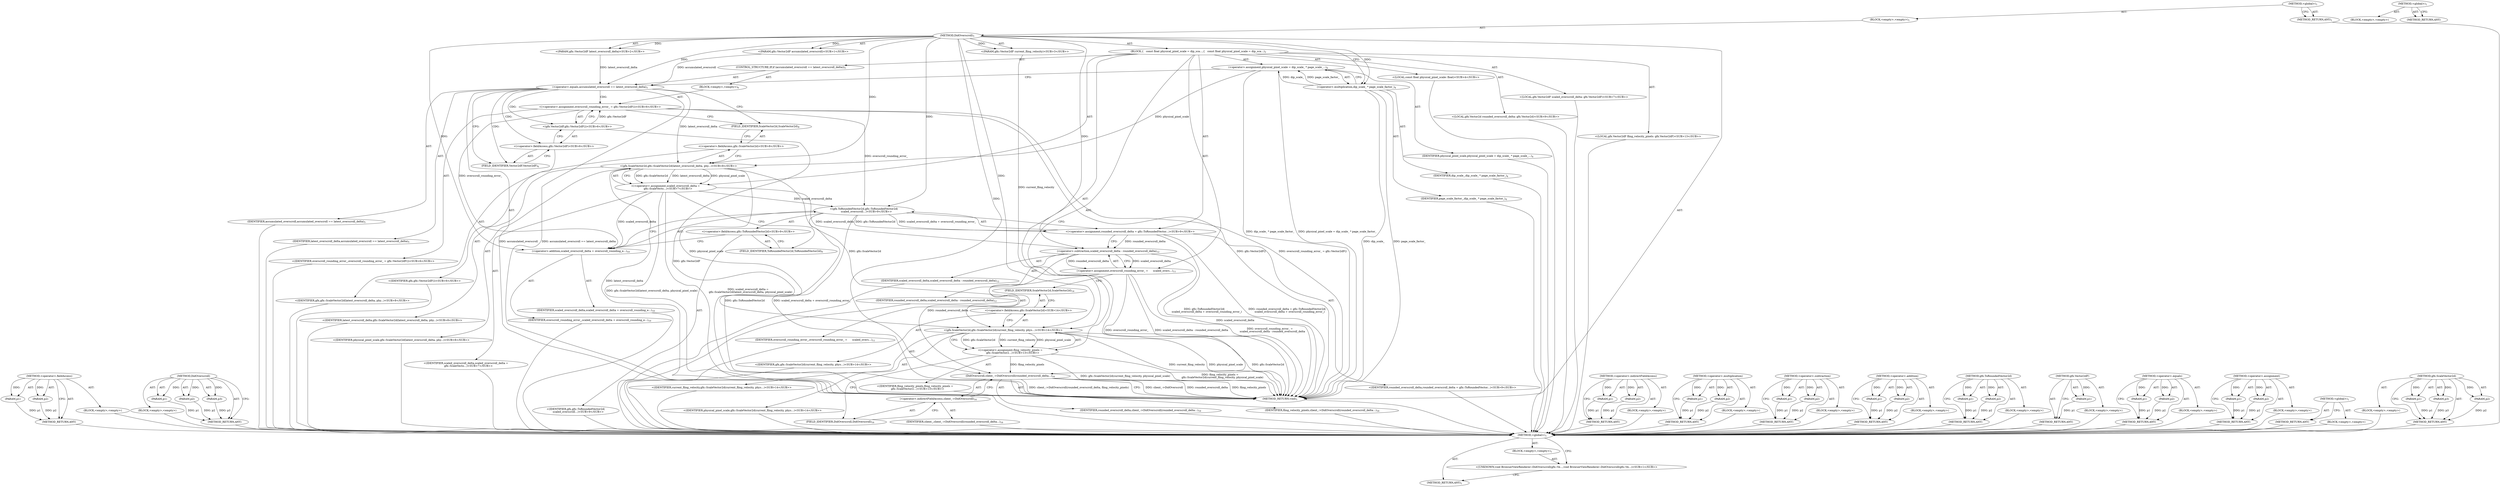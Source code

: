 digraph "&lt;global&gt;" {
vulnerable_109 [label=<(METHOD,&lt;operator&gt;.fieldAccess)>];
vulnerable_110 [label=<(PARAM,p1)>];
vulnerable_111 [label=<(PARAM,p2)>];
vulnerable_112 [label=<(BLOCK,&lt;empty&gt;,&lt;empty&gt;)>];
vulnerable_113 [label=<(METHOD_RETURN,ANY)>];
vulnerable_135 [label=<(METHOD,DidOverscroll)>];
vulnerable_136 [label=<(PARAM,p1)>];
vulnerable_137 [label=<(PARAM,p2)>];
vulnerable_138 [label=<(PARAM,p3)>];
vulnerable_139 [label=<(BLOCK,&lt;empty&gt;,&lt;empty&gt;)>];
vulnerable_140 [label=<(METHOD_RETURN,ANY)>];
vulnerable_6 [label=<(METHOD,&lt;global&gt;)<SUB>1</SUB>>];
vulnerable_7 [label=<(BLOCK,&lt;empty&gt;,&lt;empty&gt;)<SUB>1</SUB>>];
vulnerable_8 [label=<(METHOD,DidOverscroll)<SUB>1</SUB>>];
vulnerable_9 [label="<(PARAM,gfx::Vector2dF accumulated_overscroll)<SUB>1</SUB>>"];
vulnerable_10 [label="<(PARAM,gfx::Vector2dF latest_overscroll_delta)<SUB>2</SUB>>"];
vulnerable_11 [label="<(PARAM,gfx::Vector2dF current_fling_velocity)<SUB>3</SUB>>"];
vulnerable_12 [label=<(BLOCK,{
   const float physical_pixel_scale = dip_sca...,{
   const float physical_pixel_scale = dip_sca...)<SUB>3</SUB>>];
vulnerable_13 [label="<(LOCAL,const float physical_pixel_scale: float)<SUB>4</SUB>>"];
vulnerable_14 [label=<(&lt;operator&gt;.assignment,physical_pixel_scale = dip_scale_ * page_scale_...)<SUB>4</SUB>>];
vulnerable_15 [label=<(IDENTIFIER,physical_pixel_scale,physical_pixel_scale = dip_scale_ * page_scale_...)<SUB>4</SUB>>];
vulnerable_16 [label=<(&lt;operator&gt;.multiplication,dip_scale_ * page_scale_factor_)<SUB>4</SUB>>];
vulnerable_17 [label=<(IDENTIFIER,dip_scale_,dip_scale_ * page_scale_factor_)<SUB>4</SUB>>];
vulnerable_18 [label=<(IDENTIFIER,page_scale_factor_,dip_scale_ * page_scale_factor_)<SUB>4</SUB>>];
vulnerable_19 [label=<(CONTROL_STRUCTURE,IF,if (accumulated_overscroll == latest_overscroll_delta))<SUB>5</SUB>>];
vulnerable_20 [label=<(&lt;operator&gt;.equals,accumulated_overscroll == latest_overscroll_delta)<SUB>5</SUB>>];
vulnerable_21 [label=<(IDENTIFIER,accumulated_overscroll,accumulated_overscroll == latest_overscroll_delta)<SUB>5</SUB>>];
vulnerable_22 [label=<(IDENTIFIER,latest_overscroll_delta,accumulated_overscroll == latest_overscroll_delta)<SUB>5</SUB>>];
vulnerable_23 [label=<(BLOCK,&lt;empty&gt;,&lt;empty&gt;)<SUB>6</SUB>>];
vulnerable_24 [label="<(&lt;operator&gt;.assignment,overscroll_rounding_error_ = gfx::Vector2dF())<SUB>6</SUB>>"];
vulnerable_25 [label="<(IDENTIFIER,overscroll_rounding_error_,overscroll_rounding_error_ = gfx::Vector2dF())<SUB>6</SUB>>"];
vulnerable_26 [label="<(gfx.Vector2dF,gfx::Vector2dF())<SUB>6</SUB>>"];
vulnerable_27 [label="<(&lt;operator&gt;.fieldAccess,gfx::Vector2dF)<SUB>6</SUB>>"];
vulnerable_28 [label="<(IDENTIFIER,gfx,gfx::Vector2dF())<SUB>6</SUB>>"];
vulnerable_29 [label=<(FIELD_IDENTIFIER,Vector2dF,Vector2dF)<SUB>6</SUB>>];
vulnerable_30 [label="<(LOCAL,gfx.Vector2dF scaled_overscroll_delta: gfx.Vector2dF)<SUB>7</SUB>>"];
vulnerable_31 [label="<(&lt;operator&gt;.assignment,scaled_overscroll_delta =
      gfx::ScaleVecto...)<SUB>7</SUB>>"];
vulnerable_32 [label="<(IDENTIFIER,scaled_overscroll_delta,scaled_overscroll_delta =
      gfx::ScaleVecto...)<SUB>7</SUB>>"];
vulnerable_33 [label="<(gfx.ScaleVector2d,gfx::ScaleVector2d(latest_overscroll_delta, phy...)<SUB>8</SUB>>"];
vulnerable_34 [label="<(&lt;operator&gt;.fieldAccess,gfx::ScaleVector2d)<SUB>8</SUB>>"];
vulnerable_35 [label="<(IDENTIFIER,gfx,gfx::ScaleVector2d(latest_overscroll_delta, phy...)<SUB>8</SUB>>"];
vulnerable_36 [label=<(FIELD_IDENTIFIER,ScaleVector2d,ScaleVector2d)<SUB>8</SUB>>];
vulnerable_37 [label="<(IDENTIFIER,latest_overscroll_delta,gfx::ScaleVector2d(latest_overscroll_delta, phy...)<SUB>8</SUB>>"];
vulnerable_38 [label="<(IDENTIFIER,physical_pixel_scale,gfx::ScaleVector2d(latest_overscroll_delta, phy...)<SUB>8</SUB>>"];
vulnerable_39 [label="<(LOCAL,gfx.Vector2d rounded_overscroll_delta: gfx.Vector2d)<SUB>9</SUB>>"];
vulnerable_40 [label="<(&lt;operator&gt;.assignment,rounded_overscroll_delta = gfx::ToRoundedVector...)<SUB>9</SUB>>"];
vulnerable_41 [label="<(IDENTIFIER,rounded_overscroll_delta,rounded_overscroll_delta = gfx::ToRoundedVector...)<SUB>9</SUB>>"];
vulnerable_42 [label="<(gfx.ToRoundedVector2d,gfx::ToRoundedVector2d(
      scaled_overscroll...)<SUB>9</SUB>>"];
vulnerable_43 [label="<(&lt;operator&gt;.fieldAccess,gfx::ToRoundedVector2d)<SUB>9</SUB>>"];
vulnerable_44 [label="<(IDENTIFIER,gfx,gfx::ToRoundedVector2d(
      scaled_overscroll...)<SUB>9</SUB>>"];
vulnerable_45 [label=<(FIELD_IDENTIFIER,ToRoundedVector2d,ToRoundedVector2d)<SUB>9</SUB>>];
vulnerable_46 [label=<(&lt;operator&gt;.addition,scaled_overscroll_delta + overscroll_rounding_e...)<SUB>10</SUB>>];
vulnerable_47 [label=<(IDENTIFIER,scaled_overscroll_delta,scaled_overscroll_delta + overscroll_rounding_e...)<SUB>10</SUB>>];
vulnerable_48 [label=<(IDENTIFIER,overscroll_rounding_error_,scaled_overscroll_delta + overscroll_rounding_e...)<SUB>10</SUB>>];
vulnerable_49 [label=<(&lt;operator&gt;.assignment,overscroll_rounding_error_ =
      scaled_overs...)<SUB>11</SUB>>];
vulnerable_50 [label=<(IDENTIFIER,overscroll_rounding_error_,overscroll_rounding_error_ =
      scaled_overs...)<SUB>11</SUB>>];
vulnerable_51 [label=<(&lt;operator&gt;.subtraction,scaled_overscroll_delta - rounded_overscroll_delta)<SUB>12</SUB>>];
vulnerable_52 [label=<(IDENTIFIER,scaled_overscroll_delta,scaled_overscroll_delta - rounded_overscroll_delta)<SUB>12</SUB>>];
vulnerable_53 [label=<(IDENTIFIER,rounded_overscroll_delta,scaled_overscroll_delta - rounded_overscroll_delta)<SUB>12</SUB>>];
vulnerable_54 [label="<(LOCAL,gfx.Vector2dF fling_velocity_pixels: gfx.Vector2dF)<SUB>13</SUB>>"];
vulnerable_55 [label="<(&lt;operator&gt;.assignment,fling_velocity_pixels =
      gfx::ScaleVector2...)<SUB>13</SUB>>"];
vulnerable_56 [label="<(IDENTIFIER,fling_velocity_pixels,fling_velocity_pixels =
      gfx::ScaleVector2...)<SUB>13</SUB>>"];
vulnerable_57 [label="<(gfx.ScaleVector2d,gfx::ScaleVector2d(current_fling_velocity, phys...)<SUB>14</SUB>>"];
vulnerable_58 [label="<(&lt;operator&gt;.fieldAccess,gfx::ScaleVector2d)<SUB>14</SUB>>"];
vulnerable_59 [label="<(IDENTIFIER,gfx,gfx::ScaleVector2d(current_fling_velocity, phys...)<SUB>14</SUB>>"];
vulnerable_60 [label=<(FIELD_IDENTIFIER,ScaleVector2d,ScaleVector2d)<SUB>14</SUB>>];
vulnerable_61 [label="<(IDENTIFIER,current_fling_velocity,gfx::ScaleVector2d(current_fling_velocity, phys...)<SUB>14</SUB>>"];
vulnerable_62 [label="<(IDENTIFIER,physical_pixel_scale,gfx::ScaleVector2d(current_fling_velocity, phys...)<SUB>14</SUB>>"];
vulnerable_63 [label=<(DidOverscroll,client_-&gt;DidOverscroll(rounded_overscroll_delta...)<SUB>16</SUB>>];
vulnerable_64 [label=<(&lt;operator&gt;.indirectFieldAccess,client_-&gt;DidOverscroll)<SUB>16</SUB>>];
vulnerable_65 [label=<(IDENTIFIER,client_,client_-&gt;DidOverscroll(rounded_overscroll_delta...)<SUB>16</SUB>>];
vulnerable_66 [label=<(FIELD_IDENTIFIER,DidOverscroll,DidOverscroll)<SUB>16</SUB>>];
vulnerable_67 [label=<(IDENTIFIER,rounded_overscroll_delta,client_-&gt;DidOverscroll(rounded_overscroll_delta...)<SUB>16</SUB>>];
vulnerable_68 [label=<(IDENTIFIER,fling_velocity_pixels,client_-&gt;DidOverscroll(rounded_overscroll_delta...)<SUB>16</SUB>>];
vulnerable_69 [label=<(METHOD_RETURN,void)<SUB>1</SUB>>];
vulnerable_71 [label=<(METHOD_RETURN,ANY)<SUB>1</SUB>>];
vulnerable_141 [label=<(METHOD,&lt;operator&gt;.indirectFieldAccess)>];
vulnerable_142 [label=<(PARAM,p1)>];
vulnerable_143 [label=<(PARAM,p2)>];
vulnerable_144 [label=<(BLOCK,&lt;empty&gt;,&lt;empty&gt;)>];
vulnerable_145 [label=<(METHOD_RETURN,ANY)>];
vulnerable_95 [label=<(METHOD,&lt;operator&gt;.multiplication)>];
vulnerable_96 [label=<(PARAM,p1)>];
vulnerable_97 [label=<(PARAM,p2)>];
vulnerable_98 [label=<(BLOCK,&lt;empty&gt;,&lt;empty&gt;)>];
vulnerable_99 [label=<(METHOD_RETURN,ANY)>];
vulnerable_130 [label=<(METHOD,&lt;operator&gt;.subtraction)>];
vulnerable_131 [label=<(PARAM,p1)>];
vulnerable_132 [label=<(PARAM,p2)>];
vulnerable_133 [label=<(BLOCK,&lt;empty&gt;,&lt;empty&gt;)>];
vulnerable_134 [label=<(METHOD_RETURN,ANY)>];
vulnerable_125 [label=<(METHOD,&lt;operator&gt;.addition)>];
vulnerable_126 [label=<(PARAM,p1)>];
vulnerable_127 [label=<(PARAM,p2)>];
vulnerable_128 [label=<(BLOCK,&lt;empty&gt;,&lt;empty&gt;)>];
vulnerable_129 [label=<(METHOD_RETURN,ANY)>];
vulnerable_120 [label=<(METHOD,gfx.ToRoundedVector2d)>];
vulnerable_121 [label=<(PARAM,p1)>];
vulnerable_122 [label=<(PARAM,p2)>];
vulnerable_123 [label=<(BLOCK,&lt;empty&gt;,&lt;empty&gt;)>];
vulnerable_124 [label=<(METHOD_RETURN,ANY)>];
vulnerable_105 [label=<(METHOD,gfx.Vector2dF)>];
vulnerable_106 [label=<(PARAM,p1)>];
vulnerable_107 [label=<(BLOCK,&lt;empty&gt;,&lt;empty&gt;)>];
vulnerable_108 [label=<(METHOD_RETURN,ANY)>];
vulnerable_100 [label=<(METHOD,&lt;operator&gt;.equals)>];
vulnerable_101 [label=<(PARAM,p1)>];
vulnerable_102 [label=<(PARAM,p2)>];
vulnerable_103 [label=<(BLOCK,&lt;empty&gt;,&lt;empty&gt;)>];
vulnerable_104 [label=<(METHOD_RETURN,ANY)>];
vulnerable_90 [label=<(METHOD,&lt;operator&gt;.assignment)>];
vulnerable_91 [label=<(PARAM,p1)>];
vulnerable_92 [label=<(PARAM,p2)>];
vulnerable_93 [label=<(BLOCK,&lt;empty&gt;,&lt;empty&gt;)>];
vulnerable_94 [label=<(METHOD_RETURN,ANY)>];
vulnerable_84 [label=<(METHOD,&lt;global&gt;)<SUB>1</SUB>>];
vulnerable_85 [label=<(BLOCK,&lt;empty&gt;,&lt;empty&gt;)>];
vulnerable_86 [label=<(METHOD_RETURN,ANY)>];
vulnerable_114 [label=<(METHOD,gfx.ScaleVector2d)>];
vulnerable_115 [label=<(PARAM,p1)>];
vulnerable_116 [label=<(PARAM,p2)>];
vulnerable_117 [label=<(PARAM,p3)>];
vulnerable_118 [label=<(BLOCK,&lt;empty&gt;,&lt;empty&gt;)>];
vulnerable_119 [label=<(METHOD_RETURN,ANY)>];
fixed_6 [label=<(METHOD,&lt;global&gt;)<SUB>1</SUB>>];
fixed_7 [label=<(BLOCK,&lt;empty&gt;,&lt;empty&gt;)<SUB>1</SUB>>];
fixed_8 [label="<(UNKNOWN,void BrowserViewRenderer::DidOverscroll(gfx::Ve...,void BrowserViewRenderer::DidOverscroll(gfx::Ve...)<SUB>1</SUB>>"];
fixed_9 [label=<(METHOD_RETURN,ANY)<SUB>1</SUB>>];
fixed_14 [label=<(METHOD,&lt;global&gt;)<SUB>1</SUB>>];
fixed_15 [label=<(BLOCK,&lt;empty&gt;,&lt;empty&gt;)>];
fixed_16 [label=<(METHOD_RETURN,ANY)>];
vulnerable_109 -> vulnerable_110  [key=0, label="AST: "];
vulnerable_109 -> vulnerable_110  [key=1, label="DDG: "];
vulnerable_109 -> vulnerable_112  [key=0, label="AST: "];
vulnerable_109 -> vulnerable_111  [key=0, label="AST: "];
vulnerable_109 -> vulnerable_111  [key=1, label="DDG: "];
vulnerable_109 -> vulnerable_113  [key=0, label="AST: "];
vulnerable_109 -> vulnerable_113  [key=1, label="CFG: "];
vulnerable_110 -> vulnerable_113  [key=0, label="DDG: p1"];
vulnerable_111 -> vulnerable_113  [key=0, label="DDG: p2"];
vulnerable_112 -> fixed_6  [key=0];
vulnerable_113 -> fixed_6  [key=0];
vulnerable_135 -> vulnerable_136  [key=0, label="AST: "];
vulnerable_135 -> vulnerable_136  [key=1, label="DDG: "];
vulnerable_135 -> vulnerable_139  [key=0, label="AST: "];
vulnerable_135 -> vulnerable_137  [key=0, label="AST: "];
vulnerable_135 -> vulnerable_137  [key=1, label="DDG: "];
vulnerable_135 -> vulnerable_140  [key=0, label="AST: "];
vulnerable_135 -> vulnerable_140  [key=1, label="CFG: "];
vulnerable_135 -> vulnerable_138  [key=0, label="AST: "];
vulnerable_135 -> vulnerable_138  [key=1, label="DDG: "];
vulnerable_136 -> vulnerable_140  [key=0, label="DDG: p1"];
vulnerable_137 -> vulnerable_140  [key=0, label="DDG: p2"];
vulnerable_138 -> vulnerable_140  [key=0, label="DDG: p3"];
vulnerable_139 -> fixed_6  [key=0];
vulnerable_140 -> fixed_6  [key=0];
vulnerable_6 -> vulnerable_7  [key=0, label="AST: "];
vulnerable_6 -> vulnerable_71  [key=0, label="AST: "];
vulnerable_6 -> vulnerable_71  [key=1, label="CFG: "];
vulnerable_7 -> vulnerable_8  [key=0, label="AST: "];
vulnerable_8 -> vulnerable_9  [key=0, label="AST: "];
vulnerable_8 -> vulnerable_9  [key=1, label="DDG: "];
vulnerable_8 -> vulnerable_10  [key=0, label="AST: "];
vulnerable_8 -> vulnerable_10  [key=1, label="DDG: "];
vulnerable_8 -> vulnerable_11  [key=0, label="AST: "];
vulnerable_8 -> vulnerable_11  [key=1, label="DDG: "];
vulnerable_8 -> vulnerable_12  [key=0, label="AST: "];
vulnerable_8 -> vulnerable_69  [key=0, label="AST: "];
vulnerable_8 -> vulnerable_16  [key=0, label="CFG: "];
vulnerable_8 -> vulnerable_16  [key=1, label="DDG: "];
vulnerable_8 -> vulnerable_63  [key=0, label="DDG: "];
vulnerable_8 -> vulnerable_20  [key=0, label="DDG: "];
vulnerable_8 -> vulnerable_33  [key=0, label="DDG: "];
vulnerable_8 -> vulnerable_42  [key=0, label="DDG: "];
vulnerable_8 -> vulnerable_51  [key=0, label="DDG: "];
vulnerable_8 -> vulnerable_57  [key=0, label="DDG: "];
vulnerable_8 -> vulnerable_46  [key=0, label="DDG: "];
vulnerable_9 -> vulnerable_20  [key=0, label="DDG: accumulated_overscroll"];
vulnerable_10 -> vulnerable_20  [key=0, label="DDG: latest_overscroll_delta"];
vulnerable_11 -> vulnerable_57  [key=0, label="DDG: current_fling_velocity"];
vulnerable_12 -> vulnerable_13  [key=0, label="AST: "];
vulnerable_12 -> vulnerable_14  [key=0, label="AST: "];
vulnerable_12 -> vulnerable_19  [key=0, label="AST: "];
vulnerable_12 -> vulnerable_30  [key=0, label="AST: "];
vulnerable_12 -> vulnerable_31  [key=0, label="AST: "];
vulnerable_12 -> vulnerable_39  [key=0, label="AST: "];
vulnerable_12 -> vulnerable_40  [key=0, label="AST: "];
vulnerable_12 -> vulnerable_49  [key=0, label="AST: "];
vulnerable_12 -> vulnerable_54  [key=0, label="AST: "];
vulnerable_12 -> vulnerable_55  [key=0, label="AST: "];
vulnerable_12 -> vulnerable_63  [key=0, label="AST: "];
vulnerable_13 -> fixed_6  [key=0];
vulnerable_14 -> vulnerable_15  [key=0, label="AST: "];
vulnerable_14 -> vulnerable_16  [key=0, label="AST: "];
vulnerable_14 -> vulnerable_20  [key=0, label="CFG: "];
vulnerable_14 -> vulnerable_69  [key=0, label="DDG: dip_scale_ * page_scale_factor_"];
vulnerable_14 -> vulnerable_69  [key=1, label="DDG: physical_pixel_scale = dip_scale_ * page_scale_factor_"];
vulnerable_14 -> vulnerable_33  [key=0, label="DDG: physical_pixel_scale"];
vulnerable_15 -> fixed_6  [key=0];
vulnerable_16 -> vulnerable_17  [key=0, label="AST: "];
vulnerable_16 -> vulnerable_18  [key=0, label="AST: "];
vulnerable_16 -> vulnerable_14  [key=0, label="CFG: "];
vulnerable_16 -> vulnerable_14  [key=1, label="DDG: dip_scale_"];
vulnerable_16 -> vulnerable_14  [key=2, label="DDG: page_scale_factor_"];
vulnerable_16 -> vulnerable_69  [key=0, label="DDG: dip_scale_"];
vulnerable_16 -> vulnerable_69  [key=1, label="DDG: page_scale_factor_"];
vulnerable_17 -> fixed_6  [key=0];
vulnerable_18 -> fixed_6  [key=0];
vulnerable_19 -> vulnerable_20  [key=0, label="AST: "];
vulnerable_19 -> vulnerable_23  [key=0, label="AST: "];
vulnerable_20 -> vulnerable_21  [key=0, label="AST: "];
vulnerable_20 -> vulnerable_22  [key=0, label="AST: "];
vulnerable_20 -> vulnerable_29  [key=0, label="CFG: "];
vulnerable_20 -> vulnerable_29  [key=1, label="CDG: "];
vulnerable_20 -> vulnerable_36  [key=0, label="CFG: "];
vulnerable_20 -> vulnerable_69  [key=0, label="DDG: accumulated_overscroll"];
vulnerable_20 -> vulnerable_69  [key=1, label="DDG: accumulated_overscroll == latest_overscroll_delta"];
vulnerable_20 -> vulnerable_33  [key=0, label="DDG: latest_overscroll_delta"];
vulnerable_20 -> vulnerable_24  [key=0, label="CDG: "];
vulnerable_20 -> vulnerable_26  [key=0, label="CDG: "];
vulnerable_20 -> vulnerable_27  [key=0, label="CDG: "];
vulnerable_21 -> fixed_6  [key=0];
vulnerable_22 -> fixed_6  [key=0];
vulnerable_23 -> vulnerable_24  [key=0, label="AST: "];
vulnerable_24 -> vulnerable_25  [key=0, label="AST: "];
vulnerable_24 -> vulnerable_26  [key=0, label="AST: "];
vulnerable_24 -> vulnerable_36  [key=0, label="CFG: "];
vulnerable_24 -> vulnerable_69  [key=0, label="DDG: gfx::Vector2dF()"];
vulnerable_24 -> vulnerable_69  [key=1, label="DDG: overscroll_rounding_error_ = gfx::Vector2dF()"];
vulnerable_24 -> vulnerable_42  [key=0, label="DDG: overscroll_rounding_error_"];
vulnerable_24 -> vulnerable_46  [key=0, label="DDG: overscroll_rounding_error_"];
vulnerable_25 -> fixed_6  [key=0];
vulnerable_26 -> vulnerable_27  [key=0, label="AST: "];
vulnerable_26 -> vulnerable_24  [key=0, label="CFG: "];
vulnerable_26 -> vulnerable_24  [key=1, label="DDG: gfx::Vector2dF"];
vulnerable_26 -> vulnerable_69  [key=0, label="DDG: gfx::Vector2dF"];
vulnerable_27 -> vulnerable_28  [key=0, label="AST: "];
vulnerable_27 -> vulnerable_29  [key=0, label="AST: "];
vulnerable_27 -> vulnerable_26  [key=0, label="CFG: "];
vulnerable_28 -> fixed_6  [key=0];
vulnerable_29 -> vulnerable_27  [key=0, label="CFG: "];
vulnerable_30 -> fixed_6  [key=0];
vulnerable_31 -> vulnerable_32  [key=0, label="AST: "];
vulnerable_31 -> vulnerable_33  [key=0, label="AST: "];
vulnerable_31 -> vulnerable_45  [key=0, label="CFG: "];
vulnerable_31 -> vulnerable_69  [key=0, label="DDG: gfx::ScaleVector2d(latest_overscroll_delta, physical_pixel_scale)"];
vulnerable_31 -> vulnerable_69  [key=1, label="DDG: scaled_overscroll_delta =
      gfx::ScaleVector2d(latest_overscroll_delta, physical_pixel_scale)"];
vulnerable_31 -> vulnerable_42  [key=0, label="DDG: scaled_overscroll_delta"];
vulnerable_31 -> vulnerable_51  [key=0, label="DDG: scaled_overscroll_delta"];
vulnerable_31 -> vulnerable_46  [key=0, label="DDG: scaled_overscroll_delta"];
vulnerable_32 -> fixed_6  [key=0];
vulnerable_33 -> vulnerable_34  [key=0, label="AST: "];
vulnerable_33 -> vulnerable_37  [key=0, label="AST: "];
vulnerable_33 -> vulnerable_38  [key=0, label="AST: "];
vulnerable_33 -> vulnerable_31  [key=0, label="CFG: "];
vulnerable_33 -> vulnerable_31  [key=1, label="DDG: gfx::ScaleVector2d"];
vulnerable_33 -> vulnerable_31  [key=2, label="DDG: latest_overscroll_delta"];
vulnerable_33 -> vulnerable_31  [key=3, label="DDG: physical_pixel_scale"];
vulnerable_33 -> vulnerable_69  [key=0, label="DDG: latest_overscroll_delta"];
vulnerable_33 -> vulnerable_57  [key=0, label="DDG: gfx::ScaleVector2d"];
vulnerable_33 -> vulnerable_57  [key=1, label="DDG: physical_pixel_scale"];
vulnerable_34 -> vulnerable_35  [key=0, label="AST: "];
vulnerable_34 -> vulnerable_36  [key=0, label="AST: "];
vulnerable_34 -> vulnerable_33  [key=0, label="CFG: "];
vulnerable_35 -> fixed_6  [key=0];
vulnerable_36 -> vulnerable_34  [key=0, label="CFG: "];
vulnerable_37 -> fixed_6  [key=0];
vulnerable_38 -> fixed_6  [key=0];
vulnerable_39 -> fixed_6  [key=0];
vulnerable_40 -> vulnerable_41  [key=0, label="AST: "];
vulnerable_40 -> vulnerable_42  [key=0, label="AST: "];
vulnerable_40 -> vulnerable_51  [key=0, label="CFG: "];
vulnerable_40 -> vulnerable_51  [key=1, label="DDG: rounded_overscroll_delta"];
vulnerable_40 -> vulnerable_69  [key=0, label="DDG: gfx::ToRoundedVector2d(
      scaled_overscroll_delta + overscroll_rounding_error_)"];
vulnerable_40 -> vulnerable_69  [key=1, label="DDG: rounded_overscroll_delta = gfx::ToRoundedVector2d(
      scaled_overscroll_delta + overscroll_rounding_error_)"];
vulnerable_41 -> fixed_6  [key=0];
vulnerable_42 -> vulnerable_43  [key=0, label="AST: "];
vulnerable_42 -> vulnerable_46  [key=0, label="AST: "];
vulnerable_42 -> vulnerable_40  [key=0, label="CFG: "];
vulnerable_42 -> vulnerable_40  [key=1, label="DDG: gfx::ToRoundedVector2d"];
vulnerable_42 -> vulnerable_40  [key=2, label="DDG: scaled_overscroll_delta + overscroll_rounding_error_"];
vulnerable_42 -> vulnerable_69  [key=0, label="DDG: gfx::ToRoundedVector2d"];
vulnerable_42 -> vulnerable_69  [key=1, label="DDG: scaled_overscroll_delta + overscroll_rounding_error_"];
vulnerable_43 -> vulnerable_44  [key=0, label="AST: "];
vulnerable_43 -> vulnerable_45  [key=0, label="AST: "];
vulnerable_43 -> vulnerable_46  [key=0, label="CFG: "];
vulnerable_44 -> fixed_6  [key=0];
vulnerable_45 -> vulnerable_43  [key=0, label="CFG: "];
vulnerable_46 -> vulnerable_47  [key=0, label="AST: "];
vulnerable_46 -> vulnerable_48  [key=0, label="AST: "];
vulnerable_46 -> vulnerable_42  [key=0, label="CFG: "];
vulnerable_47 -> fixed_6  [key=0];
vulnerable_48 -> fixed_6  [key=0];
vulnerable_49 -> vulnerable_50  [key=0, label="AST: "];
vulnerable_49 -> vulnerable_51  [key=0, label="AST: "];
vulnerable_49 -> vulnerable_60  [key=0, label="CFG: "];
vulnerable_49 -> vulnerable_69  [key=0, label="DDG: overscroll_rounding_error_"];
vulnerable_49 -> vulnerable_69  [key=1, label="DDG: scaled_overscroll_delta - rounded_overscroll_delta"];
vulnerable_49 -> vulnerable_69  [key=2, label="DDG: overscroll_rounding_error_ =
      scaled_overscroll_delta - rounded_overscroll_delta"];
vulnerable_50 -> fixed_6  [key=0];
vulnerable_51 -> vulnerable_52  [key=0, label="AST: "];
vulnerable_51 -> vulnerable_53  [key=0, label="AST: "];
vulnerable_51 -> vulnerable_49  [key=0, label="CFG: "];
vulnerable_51 -> vulnerable_49  [key=1, label="DDG: scaled_overscroll_delta"];
vulnerable_51 -> vulnerable_49  [key=2, label="DDG: rounded_overscroll_delta"];
vulnerable_51 -> vulnerable_69  [key=0, label="DDG: scaled_overscroll_delta"];
vulnerable_51 -> vulnerable_63  [key=0, label="DDG: rounded_overscroll_delta"];
vulnerable_52 -> fixed_6  [key=0];
vulnerable_53 -> fixed_6  [key=0];
vulnerable_54 -> fixed_6  [key=0];
vulnerable_55 -> vulnerable_56  [key=0, label="AST: "];
vulnerable_55 -> vulnerable_57  [key=0, label="AST: "];
vulnerable_55 -> vulnerable_66  [key=0, label="CFG: "];
vulnerable_55 -> vulnerable_69  [key=0, label="DDG: gfx::ScaleVector2d(current_fling_velocity, physical_pixel_scale)"];
vulnerable_55 -> vulnerable_69  [key=1, label="DDG: fling_velocity_pixels =
      gfx::ScaleVector2d(current_fling_velocity, physical_pixel_scale)"];
vulnerable_55 -> vulnerable_63  [key=0, label="DDG: fling_velocity_pixels"];
vulnerable_56 -> fixed_6  [key=0];
vulnerable_57 -> vulnerable_58  [key=0, label="AST: "];
vulnerable_57 -> vulnerable_61  [key=0, label="AST: "];
vulnerable_57 -> vulnerable_62  [key=0, label="AST: "];
vulnerable_57 -> vulnerable_55  [key=0, label="CFG: "];
vulnerable_57 -> vulnerable_55  [key=1, label="DDG: gfx::ScaleVector2d"];
vulnerable_57 -> vulnerable_55  [key=2, label="DDG: current_fling_velocity"];
vulnerable_57 -> vulnerable_55  [key=3, label="DDG: physical_pixel_scale"];
vulnerable_57 -> vulnerable_69  [key=0, label="DDG: gfx::ScaleVector2d"];
vulnerable_57 -> vulnerable_69  [key=1, label="DDG: current_fling_velocity"];
vulnerable_57 -> vulnerable_69  [key=2, label="DDG: physical_pixel_scale"];
vulnerable_58 -> vulnerable_59  [key=0, label="AST: "];
vulnerable_58 -> vulnerable_60  [key=0, label="AST: "];
vulnerable_58 -> vulnerable_57  [key=0, label="CFG: "];
vulnerable_59 -> fixed_6  [key=0];
vulnerable_60 -> vulnerable_58  [key=0, label="CFG: "];
vulnerable_61 -> fixed_6  [key=0];
vulnerable_62 -> fixed_6  [key=0];
vulnerable_63 -> vulnerable_64  [key=0, label="AST: "];
vulnerable_63 -> vulnerable_67  [key=0, label="AST: "];
vulnerable_63 -> vulnerable_68  [key=0, label="AST: "];
vulnerable_63 -> vulnerable_69  [key=0, label="CFG: "];
vulnerable_63 -> vulnerable_69  [key=1, label="DDG: client_-&gt;DidOverscroll"];
vulnerable_63 -> vulnerable_69  [key=2, label="DDG: rounded_overscroll_delta"];
vulnerable_63 -> vulnerable_69  [key=3, label="DDG: fling_velocity_pixels"];
vulnerable_63 -> vulnerable_69  [key=4, label="DDG: client_-&gt;DidOverscroll(rounded_overscroll_delta, fling_velocity_pixels)"];
vulnerable_64 -> vulnerable_65  [key=0, label="AST: "];
vulnerable_64 -> vulnerable_66  [key=0, label="AST: "];
vulnerable_64 -> vulnerable_63  [key=0, label="CFG: "];
vulnerable_65 -> fixed_6  [key=0];
vulnerable_66 -> vulnerable_64  [key=0, label="CFG: "];
vulnerable_67 -> fixed_6  [key=0];
vulnerable_68 -> fixed_6  [key=0];
vulnerable_69 -> fixed_6  [key=0];
vulnerable_71 -> fixed_6  [key=0];
vulnerable_141 -> vulnerable_142  [key=0, label="AST: "];
vulnerable_141 -> vulnerable_142  [key=1, label="DDG: "];
vulnerable_141 -> vulnerable_144  [key=0, label="AST: "];
vulnerable_141 -> vulnerable_143  [key=0, label="AST: "];
vulnerable_141 -> vulnerable_143  [key=1, label="DDG: "];
vulnerable_141 -> vulnerable_145  [key=0, label="AST: "];
vulnerable_141 -> vulnerable_145  [key=1, label="CFG: "];
vulnerable_142 -> vulnerable_145  [key=0, label="DDG: p1"];
vulnerable_143 -> vulnerable_145  [key=0, label="DDG: p2"];
vulnerable_144 -> fixed_6  [key=0];
vulnerable_145 -> fixed_6  [key=0];
vulnerable_95 -> vulnerable_96  [key=0, label="AST: "];
vulnerable_95 -> vulnerable_96  [key=1, label="DDG: "];
vulnerable_95 -> vulnerable_98  [key=0, label="AST: "];
vulnerable_95 -> vulnerable_97  [key=0, label="AST: "];
vulnerable_95 -> vulnerable_97  [key=1, label="DDG: "];
vulnerable_95 -> vulnerable_99  [key=0, label="AST: "];
vulnerable_95 -> vulnerable_99  [key=1, label="CFG: "];
vulnerable_96 -> vulnerable_99  [key=0, label="DDG: p1"];
vulnerable_97 -> vulnerable_99  [key=0, label="DDG: p2"];
vulnerable_98 -> fixed_6  [key=0];
vulnerable_99 -> fixed_6  [key=0];
vulnerable_130 -> vulnerable_131  [key=0, label="AST: "];
vulnerable_130 -> vulnerable_131  [key=1, label="DDG: "];
vulnerable_130 -> vulnerable_133  [key=0, label="AST: "];
vulnerable_130 -> vulnerable_132  [key=0, label="AST: "];
vulnerable_130 -> vulnerable_132  [key=1, label="DDG: "];
vulnerable_130 -> vulnerable_134  [key=0, label="AST: "];
vulnerable_130 -> vulnerable_134  [key=1, label="CFG: "];
vulnerable_131 -> vulnerable_134  [key=0, label="DDG: p1"];
vulnerable_132 -> vulnerable_134  [key=0, label="DDG: p2"];
vulnerable_133 -> fixed_6  [key=0];
vulnerable_134 -> fixed_6  [key=0];
vulnerable_125 -> vulnerable_126  [key=0, label="AST: "];
vulnerable_125 -> vulnerable_126  [key=1, label="DDG: "];
vulnerable_125 -> vulnerable_128  [key=0, label="AST: "];
vulnerable_125 -> vulnerable_127  [key=0, label="AST: "];
vulnerable_125 -> vulnerable_127  [key=1, label="DDG: "];
vulnerable_125 -> vulnerable_129  [key=0, label="AST: "];
vulnerable_125 -> vulnerable_129  [key=1, label="CFG: "];
vulnerable_126 -> vulnerable_129  [key=0, label="DDG: p1"];
vulnerable_127 -> vulnerable_129  [key=0, label="DDG: p2"];
vulnerable_128 -> fixed_6  [key=0];
vulnerable_129 -> fixed_6  [key=0];
vulnerable_120 -> vulnerable_121  [key=0, label="AST: "];
vulnerable_120 -> vulnerable_121  [key=1, label="DDG: "];
vulnerable_120 -> vulnerable_123  [key=0, label="AST: "];
vulnerable_120 -> vulnerable_122  [key=0, label="AST: "];
vulnerable_120 -> vulnerable_122  [key=1, label="DDG: "];
vulnerable_120 -> vulnerable_124  [key=0, label="AST: "];
vulnerable_120 -> vulnerable_124  [key=1, label="CFG: "];
vulnerable_121 -> vulnerable_124  [key=0, label="DDG: p1"];
vulnerable_122 -> vulnerable_124  [key=0, label="DDG: p2"];
vulnerable_123 -> fixed_6  [key=0];
vulnerable_124 -> fixed_6  [key=0];
vulnerable_105 -> vulnerable_106  [key=0, label="AST: "];
vulnerable_105 -> vulnerable_106  [key=1, label="DDG: "];
vulnerable_105 -> vulnerable_107  [key=0, label="AST: "];
vulnerable_105 -> vulnerable_108  [key=0, label="AST: "];
vulnerable_105 -> vulnerable_108  [key=1, label="CFG: "];
vulnerable_106 -> vulnerable_108  [key=0, label="DDG: p1"];
vulnerable_107 -> fixed_6  [key=0];
vulnerable_108 -> fixed_6  [key=0];
vulnerable_100 -> vulnerable_101  [key=0, label="AST: "];
vulnerable_100 -> vulnerable_101  [key=1, label="DDG: "];
vulnerable_100 -> vulnerable_103  [key=0, label="AST: "];
vulnerable_100 -> vulnerable_102  [key=0, label="AST: "];
vulnerable_100 -> vulnerable_102  [key=1, label="DDG: "];
vulnerable_100 -> vulnerable_104  [key=0, label="AST: "];
vulnerable_100 -> vulnerable_104  [key=1, label="CFG: "];
vulnerable_101 -> vulnerable_104  [key=0, label="DDG: p1"];
vulnerable_102 -> vulnerable_104  [key=0, label="DDG: p2"];
vulnerable_103 -> fixed_6  [key=0];
vulnerable_104 -> fixed_6  [key=0];
vulnerable_90 -> vulnerable_91  [key=0, label="AST: "];
vulnerable_90 -> vulnerable_91  [key=1, label="DDG: "];
vulnerable_90 -> vulnerable_93  [key=0, label="AST: "];
vulnerable_90 -> vulnerable_92  [key=0, label="AST: "];
vulnerable_90 -> vulnerable_92  [key=1, label="DDG: "];
vulnerable_90 -> vulnerable_94  [key=0, label="AST: "];
vulnerable_90 -> vulnerable_94  [key=1, label="CFG: "];
vulnerable_91 -> vulnerable_94  [key=0, label="DDG: p1"];
vulnerable_92 -> vulnerable_94  [key=0, label="DDG: p2"];
vulnerable_93 -> fixed_6  [key=0];
vulnerable_94 -> fixed_6  [key=0];
vulnerable_84 -> vulnerable_85  [key=0, label="AST: "];
vulnerable_84 -> vulnerable_86  [key=0, label="AST: "];
vulnerable_84 -> vulnerable_86  [key=1, label="CFG: "];
vulnerable_85 -> fixed_6  [key=0];
vulnerable_86 -> fixed_6  [key=0];
vulnerable_114 -> vulnerable_115  [key=0, label="AST: "];
vulnerable_114 -> vulnerable_115  [key=1, label="DDG: "];
vulnerable_114 -> vulnerable_118  [key=0, label="AST: "];
vulnerable_114 -> vulnerable_116  [key=0, label="AST: "];
vulnerable_114 -> vulnerable_116  [key=1, label="DDG: "];
vulnerable_114 -> vulnerable_119  [key=0, label="AST: "];
vulnerable_114 -> vulnerable_119  [key=1, label="CFG: "];
vulnerable_114 -> vulnerable_117  [key=0, label="AST: "];
vulnerable_114 -> vulnerable_117  [key=1, label="DDG: "];
vulnerable_115 -> vulnerable_119  [key=0, label="DDG: p1"];
vulnerable_116 -> vulnerable_119  [key=0, label="DDG: p2"];
vulnerable_117 -> vulnerable_119  [key=0, label="DDG: p3"];
vulnerable_118 -> fixed_6  [key=0];
vulnerable_119 -> fixed_6  [key=0];
fixed_6 -> fixed_7  [key=0, label="AST: "];
fixed_6 -> fixed_9  [key=0, label="AST: "];
fixed_6 -> fixed_8  [key=0, label="CFG: "];
fixed_7 -> fixed_8  [key=0, label="AST: "];
fixed_8 -> fixed_9  [key=0, label="CFG: "];
fixed_14 -> fixed_15  [key=0, label="AST: "];
fixed_14 -> fixed_16  [key=0, label="AST: "];
fixed_14 -> fixed_16  [key=1, label="CFG: "];
}
